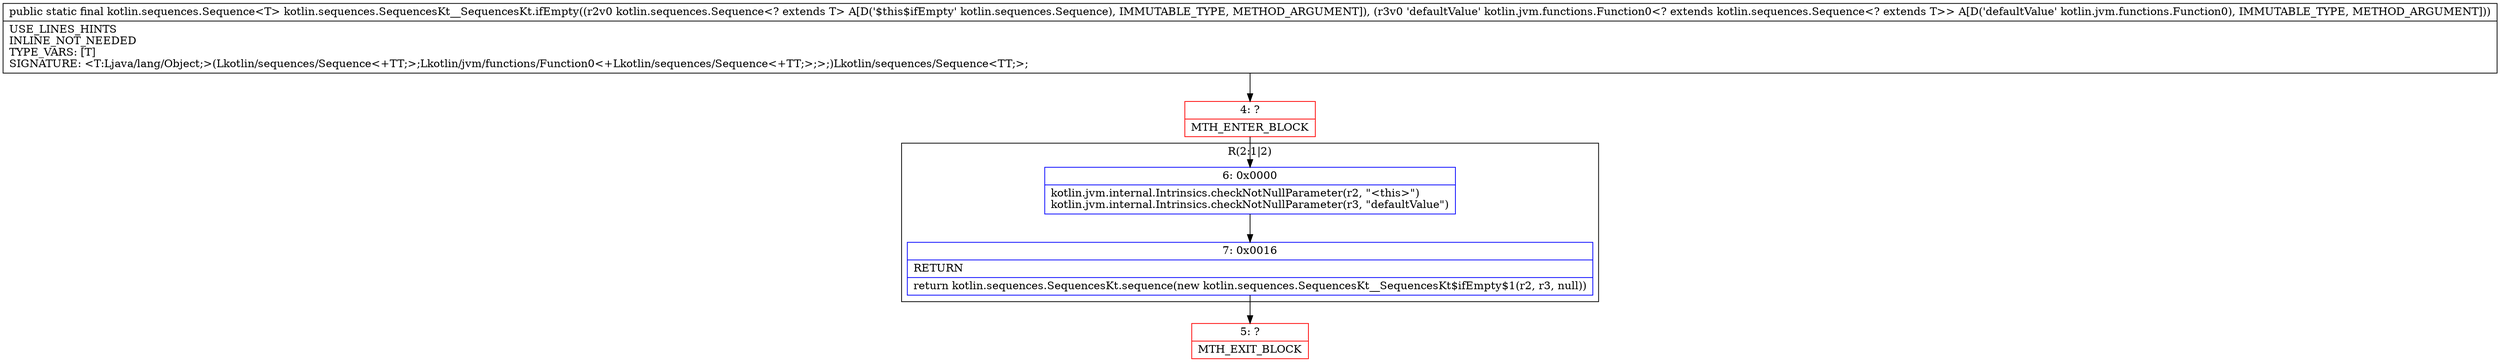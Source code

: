 digraph "CFG forkotlin.sequences.SequencesKt__SequencesKt.ifEmpty(Lkotlin\/sequences\/Sequence;Lkotlin\/jvm\/functions\/Function0;)Lkotlin\/sequences\/Sequence;" {
subgraph cluster_Region_791361339 {
label = "R(2:1|2)";
node [shape=record,color=blue];
Node_6 [shape=record,label="{6\:\ 0x0000|kotlin.jvm.internal.Intrinsics.checkNotNullParameter(r2, \"\<this\>\")\lkotlin.jvm.internal.Intrinsics.checkNotNullParameter(r3, \"defaultValue\")\l}"];
Node_7 [shape=record,label="{7\:\ 0x0016|RETURN\l|return kotlin.sequences.SequencesKt.sequence(new kotlin.sequences.SequencesKt__SequencesKt$ifEmpty$1(r2, r3, null))\l}"];
}
Node_4 [shape=record,color=red,label="{4\:\ ?|MTH_ENTER_BLOCK\l}"];
Node_5 [shape=record,color=red,label="{5\:\ ?|MTH_EXIT_BLOCK\l}"];
MethodNode[shape=record,label="{public static final kotlin.sequences.Sequence\<T\> kotlin.sequences.SequencesKt__SequencesKt.ifEmpty((r2v0 kotlin.sequences.Sequence\<? extends T\> A[D('$this$ifEmpty' kotlin.sequences.Sequence), IMMUTABLE_TYPE, METHOD_ARGUMENT]), (r3v0 'defaultValue' kotlin.jvm.functions.Function0\<? extends kotlin.sequences.Sequence\<? extends T\>\> A[D('defaultValue' kotlin.jvm.functions.Function0), IMMUTABLE_TYPE, METHOD_ARGUMENT]))  | USE_LINES_HINTS\lINLINE_NOT_NEEDED\lTYPE_VARS: [T]\lSIGNATURE: \<T:Ljava\/lang\/Object;\>(Lkotlin\/sequences\/Sequence\<+TT;\>;Lkotlin\/jvm\/functions\/Function0\<+Lkotlin\/sequences\/Sequence\<+TT;\>;\>;)Lkotlin\/sequences\/Sequence\<TT;\>;\l}"];
MethodNode -> Node_4;Node_6 -> Node_7;
Node_7 -> Node_5;
Node_4 -> Node_6;
}

